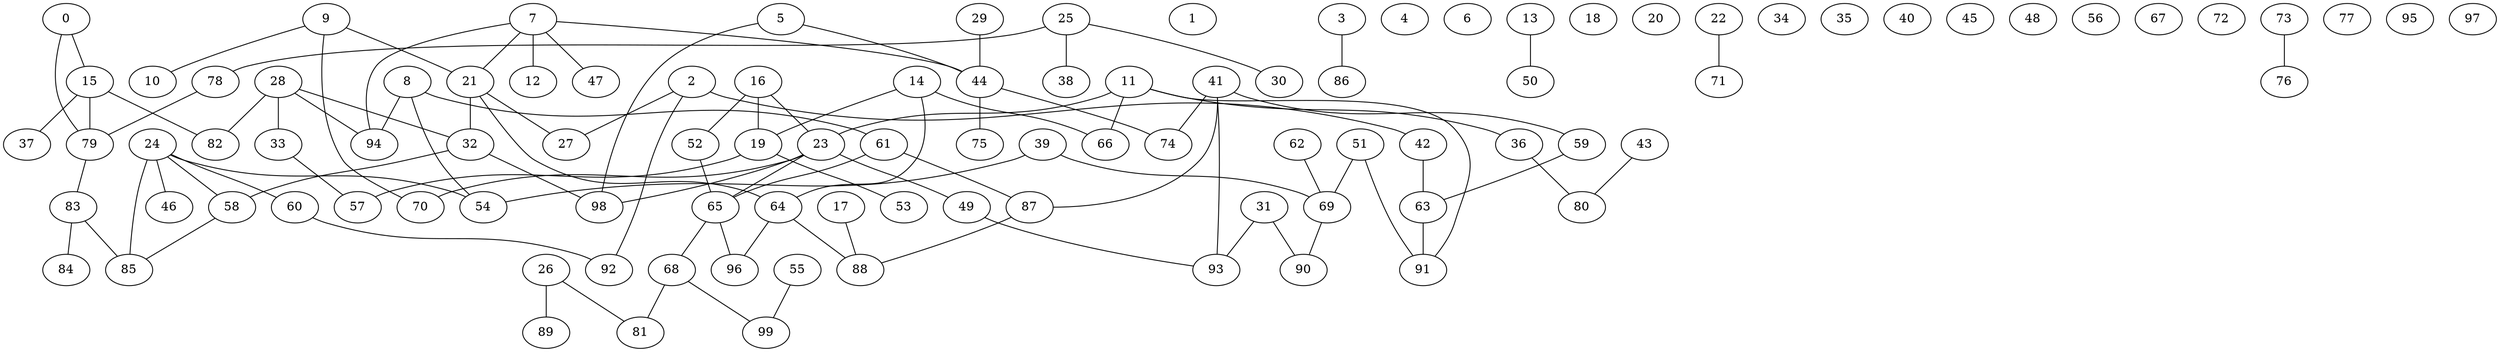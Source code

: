 graph g {0;1;2;3;4;5;6;7;8;9;10;11;12;13;14;15;16;17;18;19;20;21;22;23;24;25;26;27;28;29;30;31;32;33;34;35;36;37;38;39;40;41;42;43;44;45;46;47;48;49;50;51;52;53;54;55;56;57;58;59;60;61;62;63;64;65;66;67;68;69;70;71;72;73;74;75;76;77;78;79;80;81;82;83;84;85;86;87;88;89;90;91;92;93;94;95;96;97;98;99;0 -- 15;0 -- 79;2 -- 27;2 -- 42;2 -- 92;3 -- 86;5 -- 44;5 -- 98;7 -- 12;7 -- 21;7 -- 44;7 -- 47;7 -- 94;8 -- 54;8 -- 61;8 -- 94;9 -- 10;9 -- 21;9 -- 70;11 -- 23;11 -- 36;11 -- 66;11 -- 91;13 -- 50;14 -- 19;14 -- 64;14 -- 66;15 -- 37;15 -- 79;15 -- 82;16 -- 19;16 -- 23;16 -- 52;17 -- 88;19 -- 53;19 -- 57;21 -- 27;21 -- 32;21 -- 64;22 -- 71;23 -- 49;23 -- 65;23 -- 70;23 -- 98;24 -- 46;24 -- 54;24 -- 58;24 -- 60;24 -- 85;25 -- 30;25 -- 38;25 -- 78;26 -- 81;26 -- 89;28 -- 32;28 -- 33;28 -- 82;28 -- 94;29 -- 44;31 -- 90;31 -- 93;32 -- 58;32 -- 98;33 -- 57;36 -- 80;39 -- 54;39 -- 69;41 -- 59;41 -- 74;41 -- 87;41 -- 93;42 -- 63;43 -- 80;44 -- 74;44 -- 75;49 -- 93;51 -- 69;51 -- 91;52 -- 65;55 -- 99;58 -- 85;59 -- 63;60 -- 92;61 -- 65;61 -- 87;62 -- 69;63 -- 91;64 -- 88;64 -- 96;65 -- 68;65 -- 96;68 -- 81;68 -- 99;69 -- 90;73 -- 76;78 -- 79;79 -- 83;83 -- 84;83 -- 85;87 -- 88;}